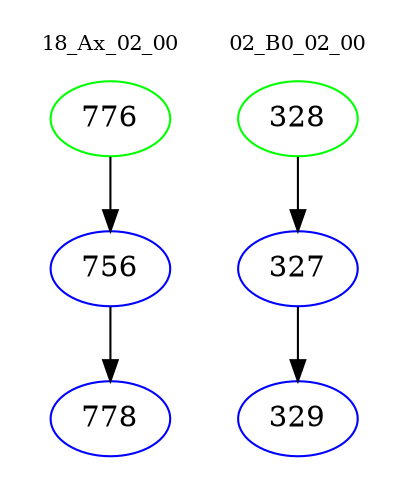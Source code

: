 digraph{
subgraph cluster_0 {
color = white
label = "18_Ax_02_00";
fontsize=10;
T0_776 [label="776", color="green"]
T0_776 -> T0_756 [color="black"]
T0_756 [label="756", color="blue"]
T0_756 -> T0_778 [color="black"]
T0_778 [label="778", color="blue"]
}
subgraph cluster_1 {
color = white
label = "02_B0_02_00";
fontsize=10;
T1_328 [label="328", color="green"]
T1_328 -> T1_327 [color="black"]
T1_327 [label="327", color="blue"]
T1_327 -> T1_329 [color="black"]
T1_329 [label="329", color="blue"]
}
}
